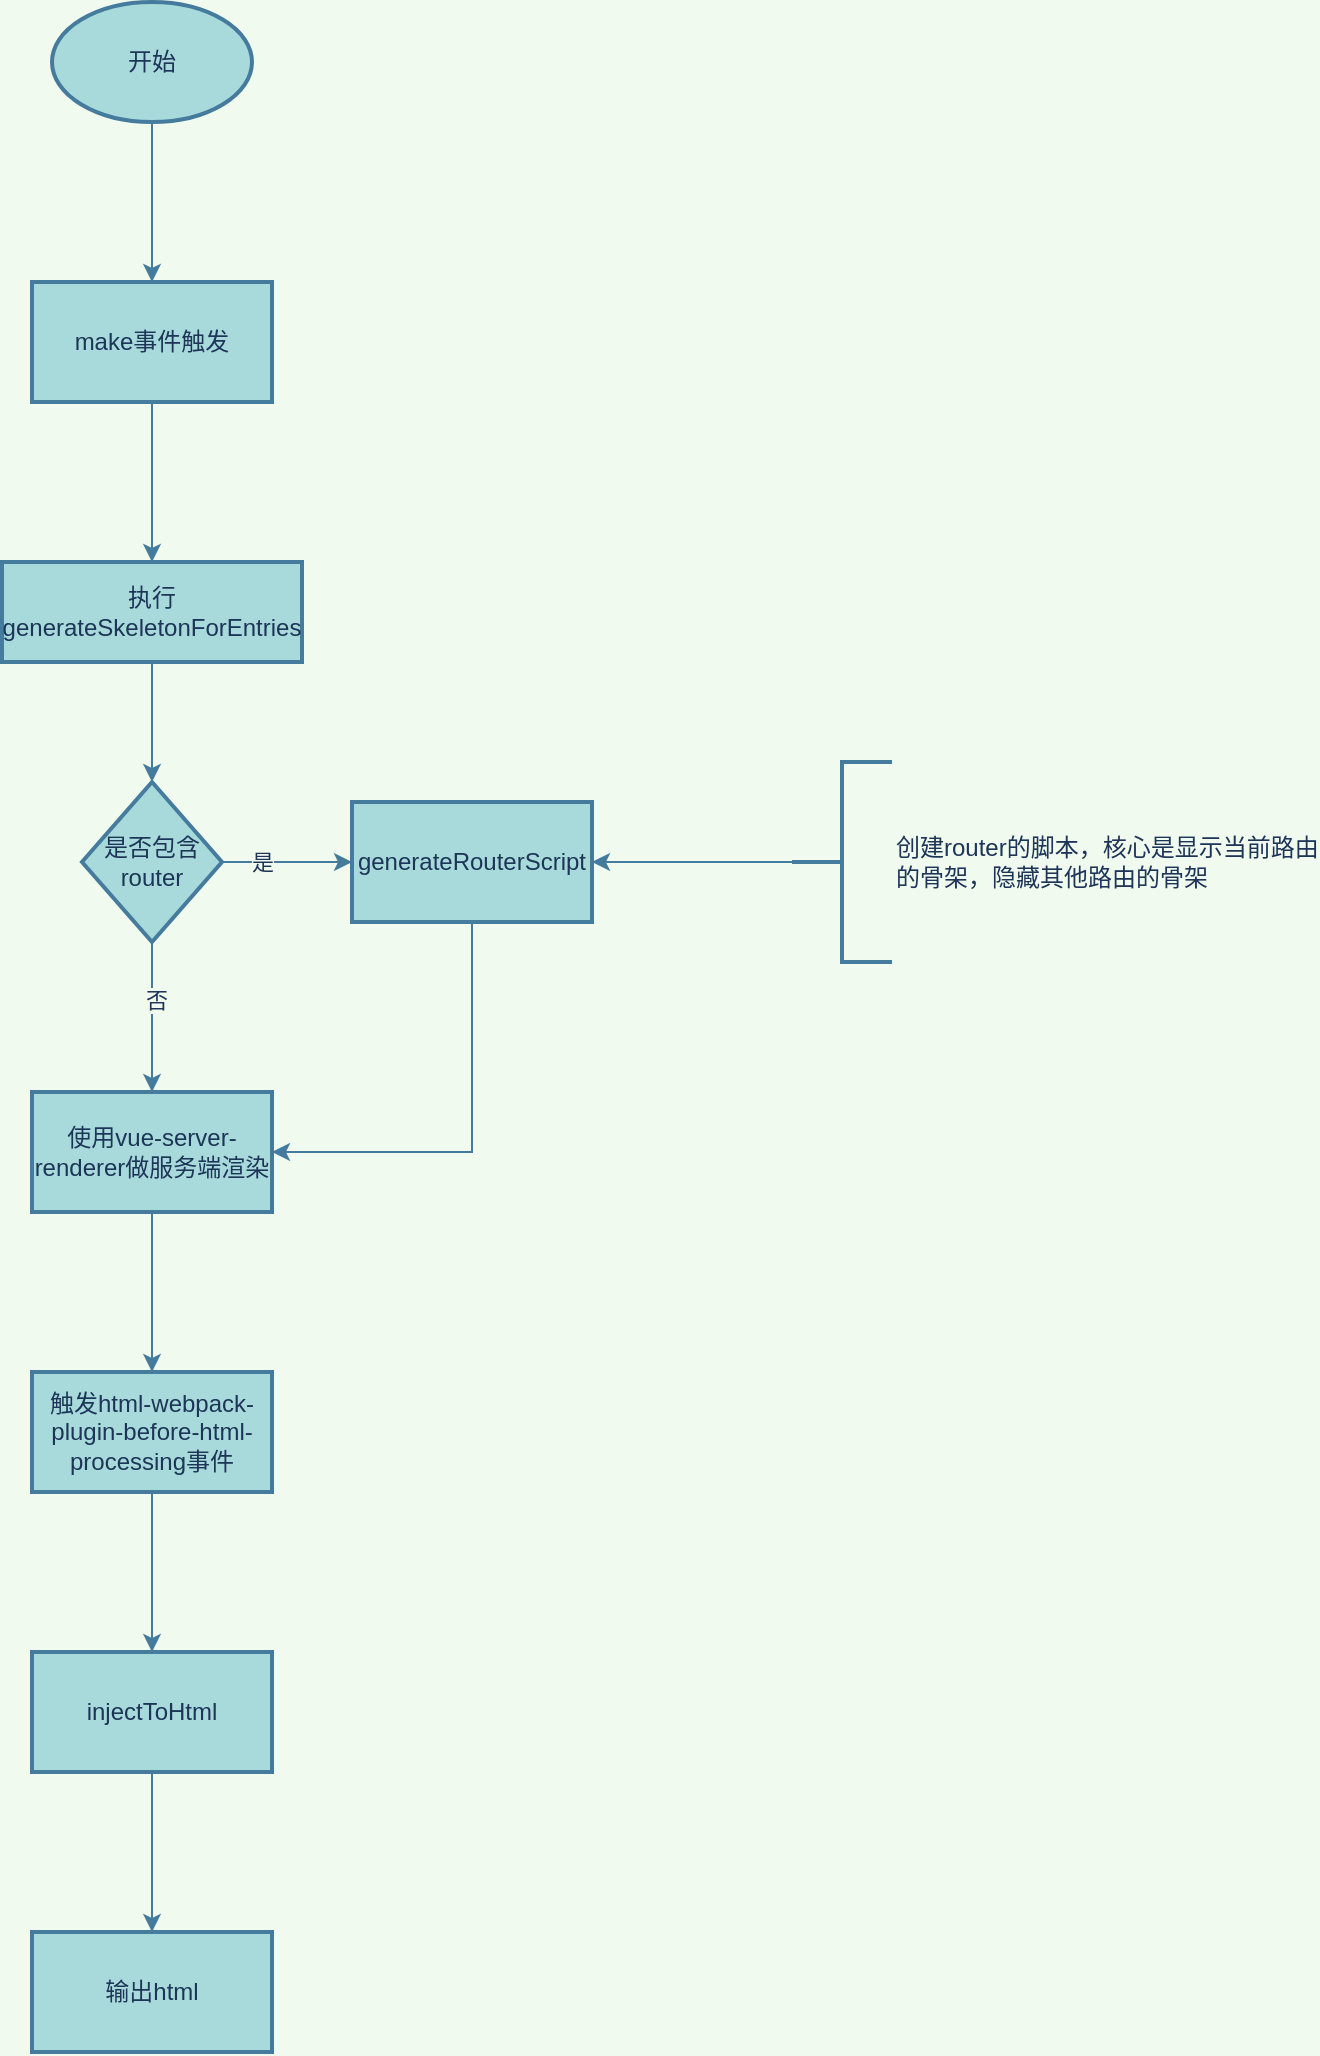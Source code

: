 <mxfile version="14.2.4" type="embed">
    <diagram id="S27T9Gcm8nBkwt0Q6hZv" name="Page-1">
        <mxGraphModel dx="1240" dy="842" grid="1" gridSize="10" guides="1" tooltips="1" connect="1" arrows="1" fold="1" page="1" pageScale="1" pageWidth="827" pageHeight="1169" background="#F1FAEE" math="0" shadow="0">
            <root>
                <mxCell id="0"/>
                <mxCell id="1" parent="0"/>
                <mxCell id="4" value="" style="edgeStyle=orthogonalEdgeStyle;rounded=0;orthogonalLoop=1;jettySize=auto;html=1;labelBackgroundColor=#F1FAEE;strokeColor=#457B9D;fontColor=#1D3557;" parent="1" source="2" target="3" edge="1">
                    <mxGeometry relative="1" as="geometry"/>
                </mxCell>
                <mxCell id="2" value="开始" style="strokeWidth=2;html=1;shape=mxgraph.flowchart.start_1;whiteSpace=wrap;fillColor=#A8DADC;strokeColor=#457B9D;fontColor=#1D3557;" parent="1" vertex="1">
                    <mxGeometry x="290" y="40" width="100" height="60" as="geometry"/>
                </mxCell>
                <mxCell id="6" value="" style="edgeStyle=orthogonalEdgeStyle;rounded=0;orthogonalLoop=1;jettySize=auto;html=1;labelBackgroundColor=#F1FAEE;strokeColor=#457B9D;fontColor=#1D3557;" parent="1" source="3" target="5" edge="1">
                    <mxGeometry relative="1" as="geometry"/>
                </mxCell>
                <mxCell id="3" value="make事件触发" style="whiteSpace=wrap;html=1;strokeWidth=2;fillColor=#A8DADC;strokeColor=#457B9D;fontColor=#1D3557;" parent="1" vertex="1">
                    <mxGeometry x="280" y="180" width="120" height="60" as="geometry"/>
                </mxCell>
                <mxCell id="21" value="" style="edgeStyle=orthogonalEdgeStyle;rounded=0;orthogonalLoop=1;jettySize=auto;html=1;labelBackgroundColor=#F1FAEE;strokeColor=#457B9D;fontColor=#1D3557;" parent="1" source="5" target="20" edge="1">
                    <mxGeometry relative="1" as="geometry"/>
                </mxCell>
                <mxCell id="5" value="执行generateSkeletonForEntries" style="whiteSpace=wrap;html=1;strokeWidth=2;fillColor=#A8DADC;strokeColor=#457B9D;fontColor=#1D3557;" parent="1" vertex="1">
                    <mxGeometry x="265" y="320" width="150" height="50" as="geometry"/>
                </mxCell>
                <mxCell id="27" style="edgeStyle=orthogonalEdgeStyle;rounded=0;orthogonalLoop=1;jettySize=auto;html=1;entryX=1;entryY=0.5;entryDx=0;entryDy=0;labelBackgroundColor=#F1FAEE;strokeColor=#457B9D;fontColor=#1D3557;" parent="1" source="7" target="9" edge="1">
                    <mxGeometry relative="1" as="geometry">
                        <Array as="points">
                            <mxPoint x="500" y="615"/>
                        </Array>
                    </mxGeometry>
                </mxCell>
                <mxCell id="7" value="generateRouterScript" style="whiteSpace=wrap;html=1;strokeWidth=2;fillColor=#A8DADC;strokeColor=#457B9D;fontColor=#1D3557;" parent="1" vertex="1">
                    <mxGeometry x="440" y="440" width="120" height="60" as="geometry"/>
                </mxCell>
                <mxCell id="12" value="" style="edgeStyle=orthogonalEdgeStyle;rounded=0;orthogonalLoop=1;jettySize=auto;html=1;labelBackgroundColor=#F1FAEE;strokeColor=#457B9D;fontColor=#1D3557;" parent="1" source="9" target="11" edge="1">
                    <mxGeometry relative="1" as="geometry"/>
                </mxCell>
                <mxCell id="9" value="使用vue-server-renderer做服务端渲染" style="whiteSpace=wrap;html=1;strokeWidth=2;fillColor=#A8DADC;strokeColor=#457B9D;fontColor=#1D3557;" parent="1" vertex="1">
                    <mxGeometry x="280" y="585" width="120" height="60" as="geometry"/>
                </mxCell>
                <mxCell id="14" value="" style="edgeStyle=orthogonalEdgeStyle;rounded=0;orthogonalLoop=1;jettySize=auto;html=1;labelBackgroundColor=#F1FAEE;strokeColor=#457B9D;fontColor=#1D3557;" parent="1" source="11" target="13" edge="1">
                    <mxGeometry relative="1" as="geometry"/>
                </mxCell>
                <mxCell id="11" value="触发html-webpack-plugin-before-html-processing事件" style="whiteSpace=wrap;html=1;strokeWidth=2;fillColor=#A8DADC;strokeColor=#457B9D;fontColor=#1D3557;" parent="1" vertex="1">
                    <mxGeometry x="280" y="725" width="120" height="60" as="geometry"/>
                </mxCell>
                <mxCell id="36" value="" style="edgeStyle=orthogonalEdgeStyle;rounded=0;orthogonalLoop=1;jettySize=auto;html=1;labelBackgroundColor=#F1FAEE;strokeColor=#457B9D;fontColor=#1D3557;" parent="1" source="13" target="35" edge="1">
                    <mxGeometry relative="1" as="geometry"/>
                </mxCell>
                <mxCell id="13" value="injectToHtml" style="whiteSpace=wrap;html=1;strokeWidth=2;fillColor=#A8DADC;strokeColor=#457B9D;fontColor=#1D3557;" parent="1" vertex="1">
                    <mxGeometry x="280" y="865" width="120" height="60" as="geometry"/>
                </mxCell>
                <mxCell id="22" value="" style="edgeStyle=orthogonalEdgeStyle;rounded=0;orthogonalLoop=1;jettySize=auto;html=1;labelBackgroundColor=#F1FAEE;strokeColor=#457B9D;fontColor=#1D3557;" parent="1" source="20" target="7" edge="1">
                    <mxGeometry relative="1" as="geometry"/>
                </mxCell>
                <mxCell id="25" value="是" style="edgeLabel;html=1;align=center;verticalAlign=middle;resizable=0;points=[];labelBackgroundColor=#F1FAEE;fontColor=#1D3557;" parent="22" vertex="1" connectable="0">
                    <mxGeometry x="-0.388" relative="1" as="geometry">
                        <mxPoint as="offset"/>
                    </mxGeometry>
                </mxCell>
                <mxCell id="23" value="" style="edgeStyle=orthogonalEdgeStyle;rounded=0;orthogonalLoop=1;jettySize=auto;html=1;labelBackgroundColor=#F1FAEE;strokeColor=#457B9D;fontColor=#1D3557;" parent="1" source="20" target="9" edge="1">
                    <mxGeometry relative="1" as="geometry"/>
                </mxCell>
                <mxCell id="24" value="否" style="edgeLabel;html=1;align=center;verticalAlign=middle;resizable=0;points=[];labelBackgroundColor=#F1FAEE;fontColor=#1D3557;" parent="23" vertex="1" connectable="0">
                    <mxGeometry x="-0.227" y="2" relative="1" as="geometry">
                        <mxPoint as="offset"/>
                    </mxGeometry>
                </mxCell>
                <mxCell id="20" value="是否包含router" style="rhombus;whiteSpace=wrap;html=1;strokeWidth=2;fillColor=#A8DADC;strokeColor=#457B9D;fontColor=#1D3557;" parent="1" vertex="1">
                    <mxGeometry x="305" y="430" width="70" height="80" as="geometry"/>
                </mxCell>
                <mxCell id="34" value="" style="edgeStyle=orthogonalEdgeStyle;rounded=0;orthogonalLoop=1;jettySize=auto;html=1;labelBackgroundColor=#F1FAEE;strokeColor=#457B9D;fontColor=#1D3557;" parent="1" source="30" target="7" edge="1">
                    <mxGeometry relative="1" as="geometry"/>
                </mxCell>
                <mxCell id="30" value="&lt;span style=&quot;text-align: center&quot;&gt;创建router的脚本，核心是显示当前路由&lt;br&gt;的骨架，隐藏其他路由的骨架&lt;/span&gt;" style="strokeWidth=2;html=1;shape=mxgraph.flowchart.annotation_2;align=left;labelPosition=right;pointerEvents=1;fillColor=#A8DADC;strokeColor=#457B9D;fontColor=#1D3557;" parent="1" vertex="1">
                    <mxGeometry x="660" y="420" width="50" height="100" as="geometry"/>
                </mxCell>
                <mxCell id="35" value="输出html" style="whiteSpace=wrap;html=1;strokeWidth=2;fillColor=#A8DADC;strokeColor=#457B9D;fontColor=#1D3557;" parent="1" vertex="1">
                    <mxGeometry x="280" y="1005" width="120" height="60" as="geometry"/>
                </mxCell>
            </root>
        </mxGraphModel>
    </diagram>
</mxfile>